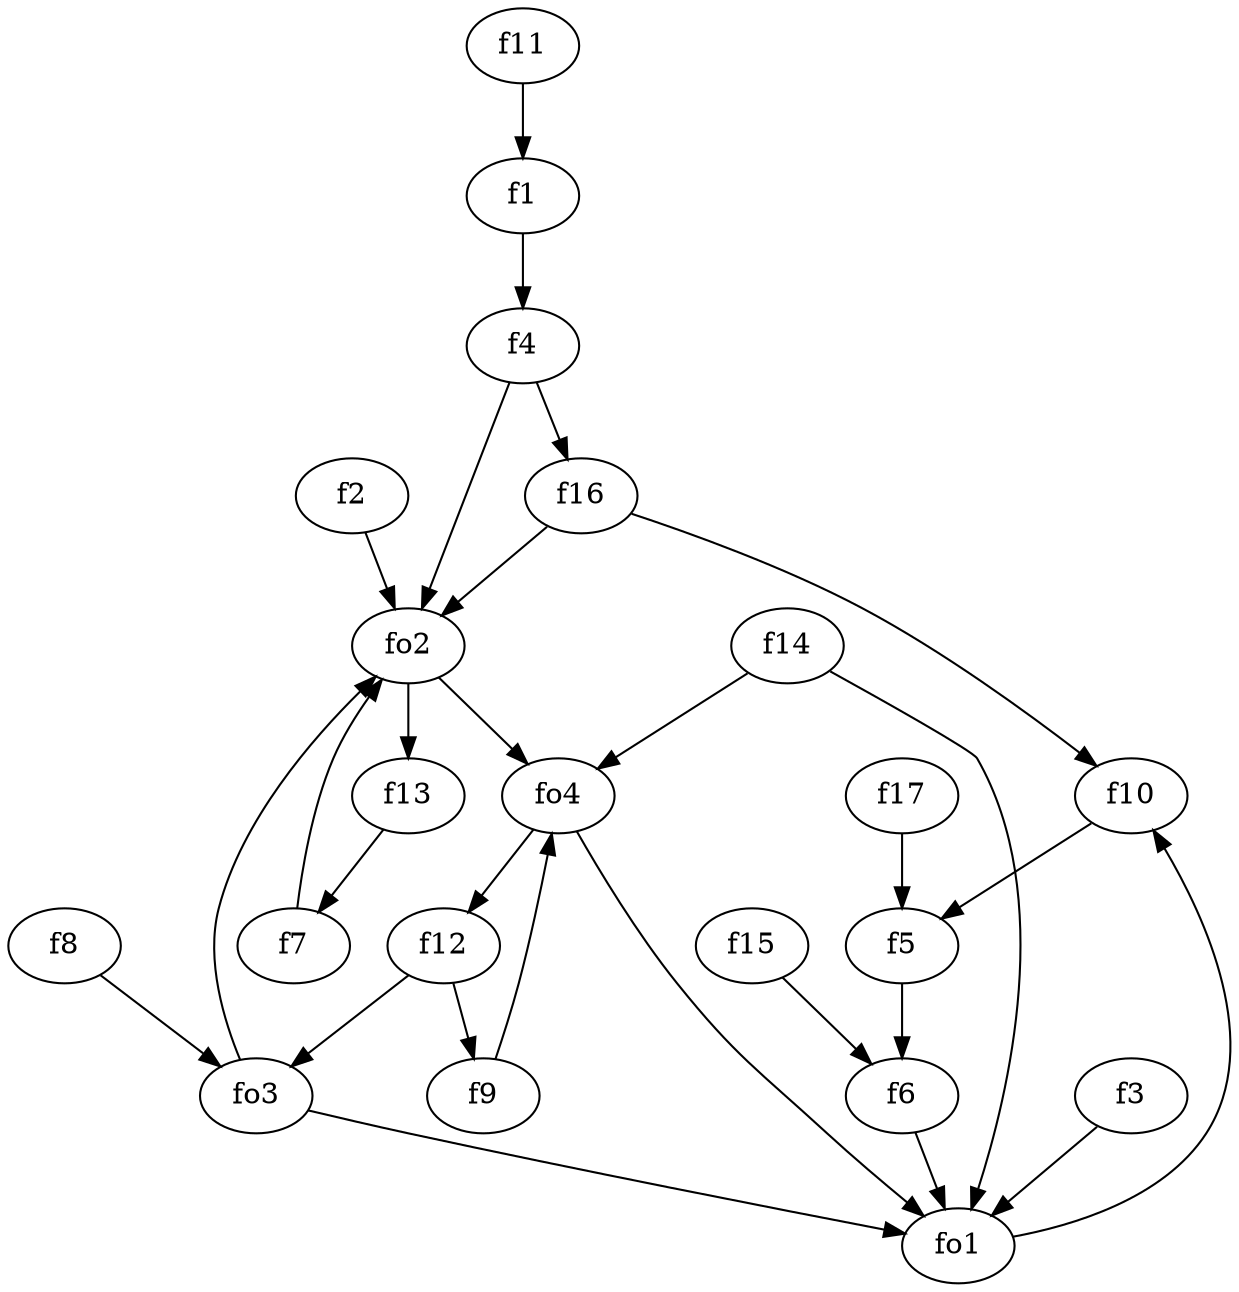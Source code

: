 strict digraph  {
f1;
f2;
f3;
f4;
f5;
f6;
f7;
f8;
f9;
f10;
f11;
f12;
f13;
f14;
f15;
f16;
f17;
fo1;
fo2;
fo3;
fo4;
f1 -> f4  [weight=2];
f2 -> fo2  [weight=2];
f3 -> fo1  [weight=2];
f4 -> fo2  [weight=2];
f4 -> f16  [weight=2];
f5 -> f6  [weight=2];
f6 -> fo1  [weight=2];
f7 -> fo2  [weight=2];
f8 -> fo3  [weight=2];
f9 -> fo4  [weight=2];
f10 -> f5  [weight=2];
f11 -> f1  [weight=2];
f12 -> fo3  [weight=2];
f12 -> f9  [weight=2];
f13 -> f7  [weight=2];
f14 -> fo1  [weight=2];
f14 -> fo4  [weight=2];
f15 -> f6  [weight=2];
f16 -> f10  [weight=2];
f16 -> fo2  [weight=2];
f17 -> f5  [weight=2];
fo1 -> f10  [weight=2];
fo2 -> fo4  [weight=2];
fo2 -> f13  [weight=2];
fo3 -> fo2  [weight=2];
fo3 -> fo1  [weight=2];
fo4 -> fo1  [weight=2];
fo4 -> f12  [weight=2];
}
